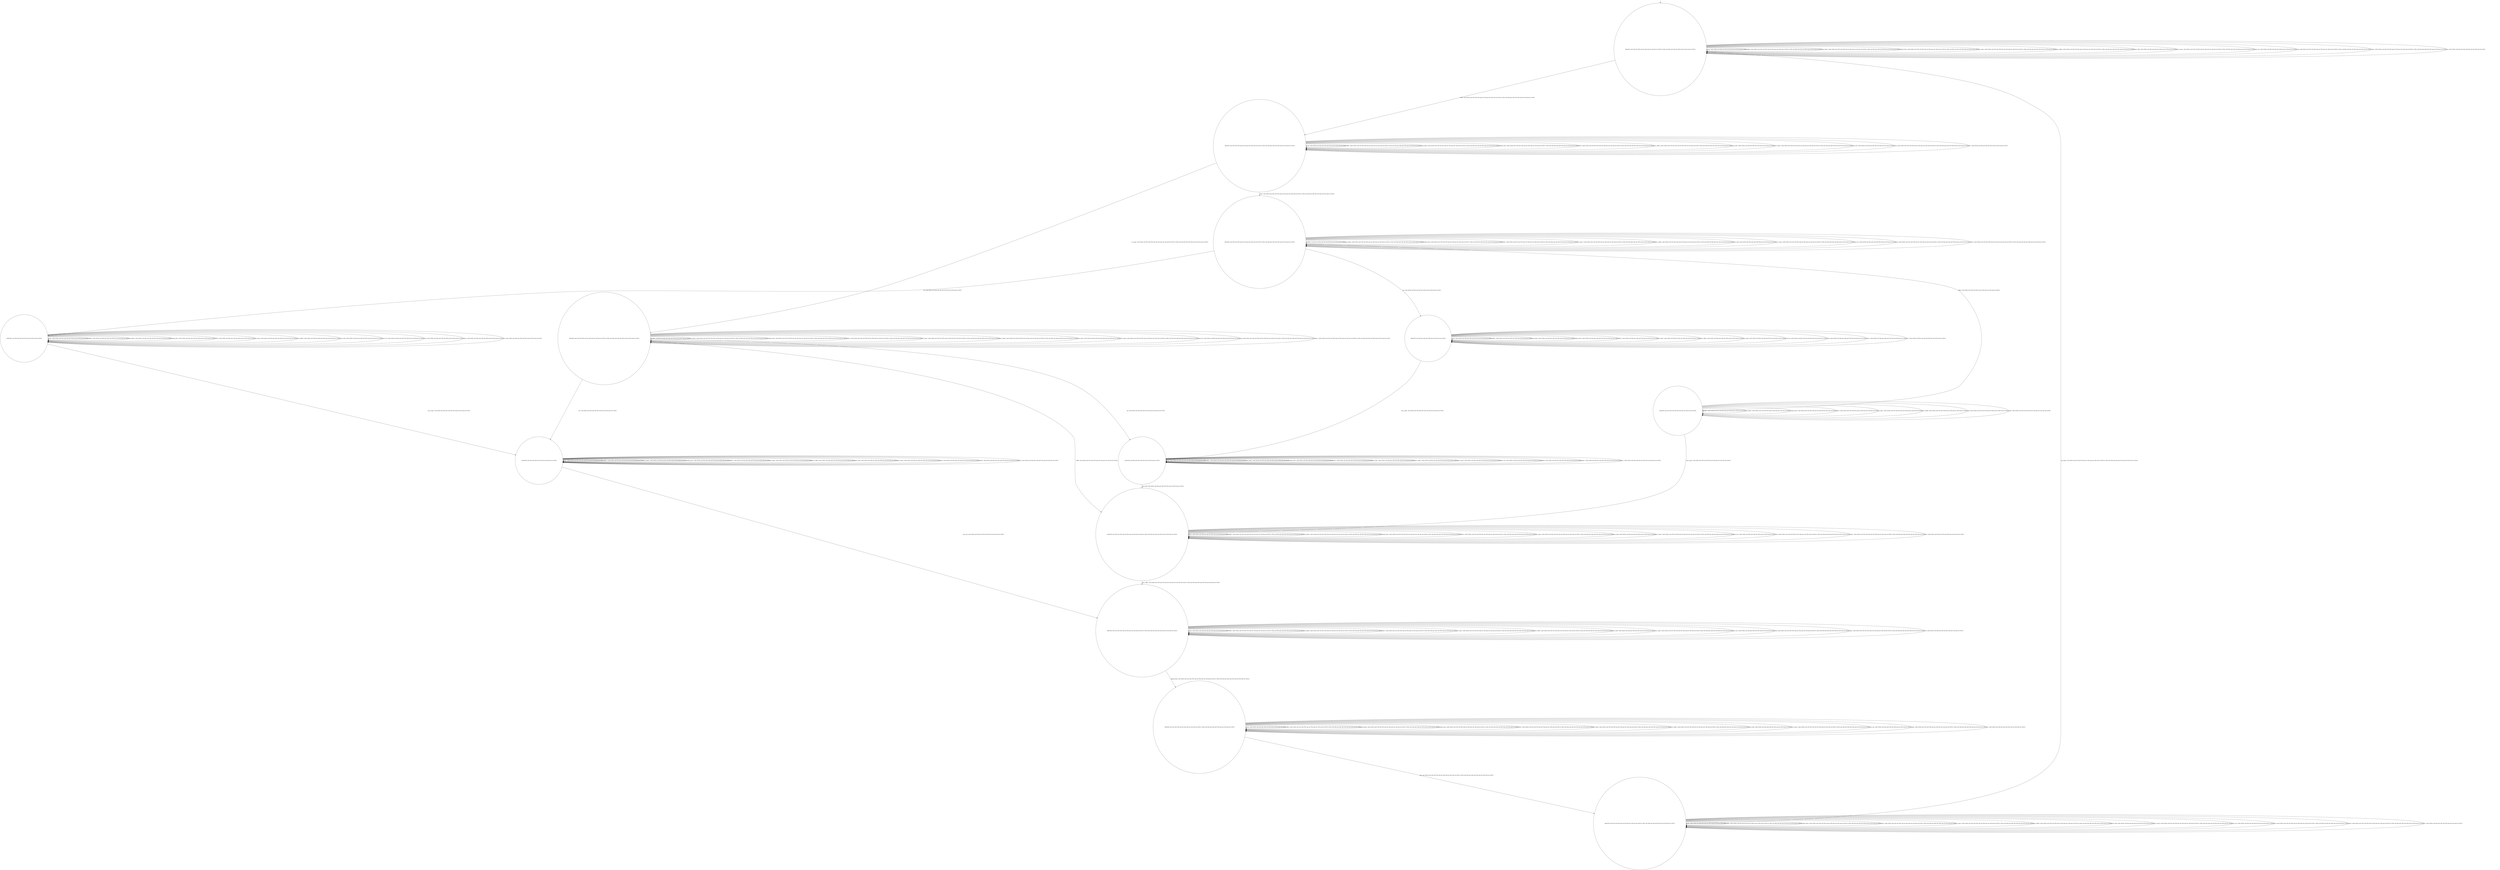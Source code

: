 digraph g {
	edge [lblstyle="above, sloped"];
	s0 [shape="circle" label="0@[((DOL and COF and TON and not TEA and not CAP and not EUR) or (DOL and TEA and CAP and TON and not EUR and not COF))]"];
	s1 [shape="circle" label="1@[((DOL and COF and TON and not TEA and not CAP and not EUR) or (DOL and TEA and CAP and TON and not EUR and not COF))]"];
	s2 [shape="circle" label="2@[((DOL and COF and TON and not TEA and not CAP and not EUR) or (DOL and TEA and CAP and TON and not EUR and not COF))]"];
	s3 [shape="circle" label="3@[((DOL and COF and TON and not TEA and not CAP and not EUR) or (DOL and TEA and CAP and TON and not EUR and not COF))]"];
	s4 [shape="circle" label="4@[((DOL and COF and TON and not TEA and not CAP and not EUR))]"];
	s5 [shape="circle" label="5@[((DOL and COF and TON and not TEA and not CAP and not EUR) or (DOL and TEA and CAP and TON and not EUR and not COF))]"];
	s6 [shape="circle" label="6@[((DOL and COF and TON and not TEA and not CAP and not EUR) or (DOL and TEA and CAP and TON and not EUR and not COF))]"];
	s7 [shape="circle" label="7@[((DOL and COF and TON and not TEA and not CAP and not EUR) or (DOL and TEA and CAP and TON and not EUR and not COF))]"];
	s8 [shape="circle" label="8@[((DOL and COF and TON and not TEA and not CAP and not EUR) or (DOL and TEA and CAP and TON and not EUR and not COF))]"];
	s9 [shape="circle" label="9@[((DOL and TEA and CAP and TON and not EUR and not COF))]"];
	s10 [shape="circle" label="10@[((DOL and TEA and CAP and TON and not EUR and not COF))]"];
	s11 [shape="circle" label="11@[((DOL and TEA and CAP and TON and not EUR and not COF))]"];
	s12 [shape="circle" label="12@[((DOL and TEA and CAP and TON and not EUR and not COF))]"];
	s0 -> s0 [label="cap / nok() [((DOL and TEA and CAP and TON and not EUR and not COF))]"];
	s0 -> s0 [label="coffee / nok() [((DOL and COF and TON and not TEA and not CAP and not EUR) or (DOL and TEA and CAP and TON and not EUR and not COF))]"];
	s0 -> s0 [label="cup_taken / nok() [((DOL and COF and TON and not TEA and not CAP and not EUR) or (DOL and TEA and CAP and TON and not EUR and not COF))]"];
	s0 -> s0 [label="display_done / nok() [((DOL and COF and TON and not TEA and not CAP and not EUR) or (DOL and TEA and CAP and TON and not EUR and not COF))]"];
	s0 -> s1 [label="dollar / ok() [((DOL and COF and TON and not TEA and not CAP and not EUR) or (DOL and TEA and CAP and TON and not EUR and not COF))]"];
	s0 -> s0 [label="no_sugar / nok() [((DOL and COF and TON and not TEA and not CAP and not EUR) or (DOL and TEA and CAP and TON and not EUR and not COF))]"];
	s0 -> s0 [label="pour_coffee / nok() [((DOL and COF and TON and not TEA and not CAP and not EUR) or (DOL and TEA and CAP and TON and not EUR and not COF))]"];
	s0 -> s0 [label="pour_milk / nok() [((DOL and TEA and CAP and TON and not EUR and not COF))]"];
	s0 -> s0 [label="pour_sugar / nok() [((DOL and COF and TON and not TEA and not CAP and not EUR) or (DOL and TEA and CAP and TON and not EUR and not COF))]"];
	s0 -> s0 [label="pour_tea / nok() [((DOL and TEA and CAP and TON and not EUR and not COF))]"];
	s0 -> s0 [label="ring / nok() [((DOL and COF and TON and not TEA and not CAP and not EUR) or (DOL and TEA and CAP and TON and not EUR and not COF))]"];
	s0 -> s0 [label="sugar / nok() [((DOL and COF and TON and not TEA and not CAP and not EUR) or (DOL and TEA and CAP and TON and not EUR and not COF))]"];
	s0 -> s0 [label="tea / nok() [((DOL and TEA and CAP and TON and not EUR and not COF))]"];
	s1 -> s1 [label="cap / nok() [((DOL and TEA and CAP and TON and not EUR and not COF))]"];
	s1 -> s1 [label="coffee / nok() [((DOL and COF and TON and not TEA and not CAP and not EUR) or (DOL and TEA and CAP and TON and not EUR and not COF))]"];
	s1 -> s1 [label="cup_taken / nok() [((DOL and COF and TON and not TEA and not CAP and not EUR) or (DOL and TEA and CAP and TON and not EUR and not COF))]"];
	s1 -> s1 [label="display_done / nok() [((DOL and COF and TON and not TEA and not CAP and not EUR) or (DOL and TEA and CAP and TON and not EUR and not COF))]"];
	s1 -> s1 [label="dollar / nok() [((DOL and COF and TON and not TEA and not CAP and not EUR) or (DOL and TEA and CAP and TON and not EUR and not COF))]"];
	s1 -> s2 [label="no_sugar / ok() [((DOL and COF and TON and not TEA and not CAP and not EUR) or (DOL and TEA and CAP and TON and not EUR and not COF))]"];
	s1 -> s1 [label="pour_coffee / nok() [((DOL and COF and TON and not TEA and not CAP and not EUR) or (DOL and TEA and CAP and TON and not EUR and not COF))]"];
	s1 -> s1 [label="pour_milk / nok() [((DOL and TEA and CAP and TON and not EUR and not COF))]"];
	s1 -> s1 [label="pour_sugar / nok() [((DOL and COF and TON and not TEA and not CAP and not EUR) or (DOL and TEA and CAP and TON and not EUR and not COF))]"];
	s1 -> s1 [label="pour_tea / nok() [((DOL and TEA and CAP and TON and not EUR and not COF))]"];
	s1 -> s1 [label="ring / nok() [((DOL and COF and TON and not TEA and not CAP and not EUR) or (DOL and TEA and CAP and TON and not EUR and not COF))]"];
	s1 -> s3 [label="sugar / ok() [((DOL and COF and TON and not TEA and not CAP and not EUR) or (DOL and TEA and CAP and TON and not EUR and not COF))]"];
	s1 -> s1 [label="tea / nok() [((DOL and TEA and CAP and TON and not EUR and not COF))]"];
	s2 -> s11 [label="cap / ok() [((DOL and TEA and CAP and TON and not EUR and not COF))]"];
	s2 -> s2 [label="coffee / Ω [((DOL and TEA and CAP and TON and not EUR and not COF))]"];
	s2 -> s5 [label="coffee / ok() [((DOL and COF and TON and not TEA and not CAP and not EUR))]"];
	s2 -> s2 [label="cup_taken / nok() [((DOL and COF and TON and not TEA and not CAP and not EUR) or (DOL and TEA and CAP and TON and not EUR and not COF))]"];
	s2 -> s2 [label="display_done / nok() [((DOL and COF and TON and not TEA and not CAP and not EUR) or (DOL and TEA and CAP and TON and not EUR and not COF))]"];
	s2 -> s2 [label="dollar / nok() [((DOL and COF and TON and not TEA and not CAP and not EUR) or (DOL and TEA and CAP and TON and not EUR and not COF))]"];
	s2 -> s2 [label="no_sugar / nok() [((DOL and COF and TON and not TEA and not CAP and not EUR) or (DOL and TEA and CAP and TON and not EUR and not COF))]"];
	s2 -> s2 [label="pour_coffee / nok() [((DOL and COF and TON and not TEA and not CAP and not EUR) or (DOL and TEA and CAP and TON and not EUR and not COF))]"];
	s2 -> s2 [label="pour_milk / nok() [((DOL and TEA and CAP and TON and not EUR and not COF))]"];
	s2 -> s2 [label="pour_sugar / nok() [((DOL and COF and TON and not TEA and not CAP and not EUR) or (DOL and TEA and CAP and TON and not EUR and not COF))]"];
	s2 -> s2 [label="pour_tea / nok() [((DOL and TEA and CAP and TON and not EUR and not COF))]"];
	s2 -> s2 [label="ring / nok() [((DOL and COF and TON and not TEA and not CAP and not EUR) or (DOL and TEA and CAP and TON and not EUR and not COF))]"];
	s2 -> s2 [label="sugar / void() [((DOL and COF and TON and not TEA and not CAP and not EUR) or (DOL and TEA and CAP and TON and not EUR and not COF))]"];
	s2 -> s12 [label="tea / ok() [((DOL and TEA and CAP and TON and not EUR and not COF))]"];
	s3 -> s9 [label="cap / ok() [((DOL and TEA and CAP and TON and not EUR and not COF))]"];
	s3 -> s4 [label="coffee / ok() [((DOL and COF and TON and not TEA and not CAP and not EUR))]"];
	s3 -> s3 [label="coffee / Ω [((DOL and TEA and CAP and TON and not EUR and not COF))]"];
	s3 -> s3 [label="cup_taken / nok() [((DOL and COF and TON and not TEA and not CAP and not EUR) or (DOL and TEA and CAP and TON and not EUR and not COF))]"];
	s3 -> s3 [label="display_done / nok() [((DOL and COF and TON and not TEA and not CAP and not EUR) or (DOL and TEA and CAP and TON and not EUR and not COF))]"];
	s3 -> s3 [label="dollar / nok() [((DOL and COF and TON and not TEA and not CAP and not EUR) or (DOL and TEA and CAP and TON and not EUR and not COF))]"];
	s3 -> s3 [label="no_sugar / void() [((DOL and COF and TON and not TEA and not CAP and not EUR) or (DOL and TEA and CAP and TON and not EUR and not COF))]"];
	s3 -> s3 [label="pour_coffee / nok() [((DOL and COF and TON and not TEA and not CAP and not EUR) or (DOL and TEA and CAP and TON and not EUR and not COF))]"];
	s3 -> s3 [label="pour_milk / nok() [((DOL and TEA and CAP and TON and not EUR and not COF))]"];
	s3 -> s3 [label="pour_sugar / nok() [((DOL and COF and TON and not TEA and not CAP and not EUR) or (DOL and TEA and CAP and TON and not EUR and not COF))]"];
	s3 -> s3 [label="pour_tea / nok() [((DOL and TEA and CAP and TON and not EUR and not COF))]"];
	s3 -> s3 [label="ring / nok() [((DOL and COF and TON and not TEA and not CAP and not EUR) or (DOL and TEA and CAP and TON and not EUR and not COF))]"];
	s3 -> s3 [label="sugar / nok() [((DOL and COF and TON and not TEA and not CAP and not EUR) or (DOL and TEA and CAP and TON and not EUR and not COF))]"];
	s3 -> s10 [label="tea / ok() [((DOL and TEA and CAP and TON and not EUR and not COF))]"];
	s4 -> s4 [label="coffee / nok() [((DOL and COF and TON and not TEA and not CAP and not EUR))]"];
	s4 -> s4 [label="cup_taken / nok() [((DOL and COF and TON and not TEA and not CAP and not EUR))]"];
	s4 -> s4 [label="display_done / nok() [((DOL and COF and TON and not TEA and not CAP and not EUR))]"];
	s4 -> s4 [label="dollar / nok() [((DOL and COF and TON and not TEA and not CAP and not EUR))]"];
	s4 -> s4 [label="no_sugar / nok() [((DOL and COF and TON and not TEA and not CAP and not EUR))]"];
	s4 -> s4 [label="pour_coffee / nok() [((DOL and COF and TON and not TEA and not CAP and not EUR))]"];
	s4 -> s5 [label="pour_sugar / ok() [((DOL and COF and TON and not TEA and not CAP and not EUR))]"];
	s4 -> s4 [label="ring / nok() [((DOL and COF and TON and not TEA and not CAP and not EUR))]"];
	s4 -> s4 [label="sugar / nok() [((DOL and COF and TON and not TEA and not CAP and not EUR))]"];
	s5 -> s5 [label="cap / nok() [((DOL and TEA and CAP and TON and not EUR and not COF))]"];
	s5 -> s5 [label="coffee / nok() [((DOL and COF and TON and not TEA and not CAP and not EUR) or (DOL and TEA and CAP and TON and not EUR and not COF))]"];
	s5 -> s5 [label="cup_taken / nok() [((DOL and COF and TON and not TEA and not CAP and not EUR) or (DOL and TEA and CAP and TON and not EUR and not COF))]"];
	s5 -> s5 [label="display_done / nok() [((DOL and COF and TON and not TEA and not CAP and not EUR) or (DOL and TEA and CAP and TON and not EUR and not COF))]"];
	s5 -> s5 [label="dollar / nok() [((DOL and COF and TON and not TEA and not CAP and not EUR) or (DOL and TEA and CAP and TON and not EUR and not COF))]"];
	s5 -> s5 [label="no_sugar / nok() [((DOL and COF and TON and not TEA and not CAP and not EUR) or (DOL and TEA and CAP and TON and not EUR and not COF))]"];
	s5 -> s6 [label="pour_coffee / ok() [((DOL and COF and TON and not TEA and not CAP and not EUR) or (DOL and TEA and CAP and TON and not EUR and not COF))]"];
	s5 -> s5 [label="pour_milk / nok() [((DOL and TEA and CAP and TON and not EUR and not COF))]"];
	s5 -> s5 [label="pour_sugar / nok() [((DOL and COF and TON and not TEA and not CAP and not EUR) or (DOL and TEA and CAP and TON and not EUR and not COF))]"];
	s5 -> s5 [label="pour_tea / nok() [((DOL and TEA and CAP and TON and not EUR and not COF))]"];
	s5 -> s5 [label="ring / nok() [((DOL and COF and TON and not TEA and not CAP and not EUR) or (DOL and TEA and CAP and TON and not EUR and not COF))]"];
	s5 -> s5 [label="sugar / nok() [((DOL and COF and TON and not TEA and not CAP and not EUR) or (DOL and TEA and CAP and TON and not EUR and not COF))]"];
	s5 -> s5 [label="tea / nok() [((DOL and TEA and CAP and TON and not EUR and not COF))]"];
	s6 -> s6 [label="cap / nok() [((DOL and TEA and CAP and TON and not EUR and not COF))]"];
	s6 -> s6 [label="coffee / nok() [((DOL and COF and TON and not TEA and not CAP and not EUR) or (DOL and TEA and CAP and TON and not EUR and not COF))]"];
	s6 -> s6 [label="cup_taken / nok() [((DOL and COF and TON and not TEA and not CAP and not EUR) or (DOL and TEA and CAP and TON and not EUR and not COF))]"];
	s6 -> s7 [label="display_done / ok() [((DOL and COF and TON and not TEA and not CAP and not EUR) or (DOL and TEA and CAP and TON and not EUR and not COF))]"];
	s6 -> s6 [label="dollar / nok() [((DOL and COF and TON and not TEA and not CAP and not EUR) or (DOL and TEA and CAP and TON and not EUR and not COF))]"];
	s6 -> s6 [label="no_sugar / nok() [((DOL and COF and TON and not TEA and not CAP and not EUR) or (DOL and TEA and CAP and TON and not EUR and not COF))]"];
	s6 -> s6 [label="pour_coffee / nok() [((DOL and COF and TON and not TEA and not CAP and not EUR) or (DOL and TEA and CAP and TON and not EUR and not COF))]"];
	s6 -> s6 [label="pour_milk / nok() [((DOL and TEA and CAP and TON and not EUR and not COF))]"];
	s6 -> s6 [label="pour_sugar / nok() [((DOL and COF and TON and not TEA and not CAP and not EUR) or (DOL and TEA and CAP and TON and not EUR and not COF))]"];
	s6 -> s6 [label="pour_tea / nok() [((DOL and TEA and CAP and TON and not EUR and not COF))]"];
	s6 -> s6 [label="ring / nok() [((DOL and COF and TON and not TEA and not CAP and not EUR) or (DOL and TEA and CAP and TON and not EUR and not COF))]"];
	s6 -> s6 [label="sugar / nok() [((DOL and COF and TON and not TEA and not CAP and not EUR) or (DOL and TEA and CAP and TON and not EUR and not COF))]"];
	s6 -> s6 [label="tea / nok() [((DOL and TEA and CAP and TON and not EUR and not COF))]"];
	s7 -> s7 [label="cap / nok() [((DOL and TEA and CAP and TON and not EUR and not COF))]"];
	s7 -> s7 [label="coffee / nok() [((DOL and COF and TON and not TEA and not CAP and not EUR) or (DOL and TEA and CAP and TON and not EUR and not COF))]"];
	s7 -> s7 [label="cup_taken / nok() [((DOL and COF and TON and not TEA and not CAP and not EUR) or (DOL and TEA and CAP and TON and not EUR and not COF))]"];
	s7 -> s7 [label="display_done / nok() [((DOL and COF and TON and not TEA and not CAP and not EUR) or (DOL and TEA and CAP and TON and not EUR and not COF))]"];
	s7 -> s7 [label="dollar / nok() [((DOL and COF and TON and not TEA and not CAP and not EUR) or (DOL and TEA and CAP and TON and not EUR and not COF))]"];
	s7 -> s7 [label="no_sugar / nok() [((DOL and COF and TON and not TEA and not CAP and not EUR) or (DOL and TEA and CAP and TON and not EUR and not COF))]"];
	s7 -> s7 [label="pour_coffee / nok() [((DOL and COF and TON and not TEA and not CAP and not EUR) or (DOL and TEA and CAP and TON and not EUR and not COF))]"];
	s7 -> s7 [label="pour_milk / nok() [((DOL and TEA and CAP and TON and not EUR and not COF))]"];
	s7 -> s7 [label="pour_sugar / nok() [((DOL and COF and TON and not TEA and not CAP and not EUR) or (DOL and TEA and CAP and TON and not EUR and not COF))]"];
	s7 -> s7 [label="pour_tea / nok() [((DOL and TEA and CAP and TON and not EUR and not COF))]"];
	s7 -> s8 [label="ring / ok() [((DOL and COF and TON and not TEA and not CAP and not EUR) or (DOL and TEA and CAP and TON and not EUR and not COF))]"];
	s7 -> s7 [label="sugar / nok() [((DOL and COF and TON and not TEA and not CAP and not EUR) or (DOL and TEA and CAP and TON and not EUR and not COF))]"];
	s7 -> s7 [label="tea / nok() [((DOL and TEA and CAP and TON and not EUR and not COF))]"];
	s8 -> s8 [label="cap / nok() [((DOL and TEA and CAP and TON and not EUR and not COF))]"];
	s8 -> s8 [label="coffee / nok() [((DOL and COF and TON and not TEA and not CAP and not EUR) or (DOL and TEA and CAP and TON and not EUR and not COF))]"];
	s8 -> s0 [label="cup_taken / ok() [((DOL and COF and TON and not TEA and not CAP and not EUR) or (DOL and TEA and CAP and TON and not EUR and not COF))]"];
	s8 -> s8 [label="display_done / nok() [((DOL and COF and TON and not TEA and not CAP and not EUR) or (DOL and TEA and CAP and TON and not EUR and not COF))]"];
	s8 -> s8 [label="dollar / nok() [((DOL and COF and TON and not TEA and not CAP and not EUR) or (DOL and TEA and CAP and TON and not EUR and not COF))]"];
	s8 -> s8 [label="no_sugar / nok() [((DOL and COF and TON and not TEA and not CAP and not EUR) or (DOL and TEA and CAP and TON and not EUR and not COF))]"];
	s8 -> s8 [label="pour_coffee / nok() [((DOL and COF and TON and not TEA and not CAP and not EUR) or (DOL and TEA and CAP and TON and not EUR and not COF))]"];
	s8 -> s8 [label="pour_milk / nok() [((DOL and TEA and CAP and TON and not EUR and not COF))]"];
	s8 -> s8 [label="pour_sugar / nok() [((DOL and COF and TON and not TEA and not CAP and not EUR) or (DOL and TEA and CAP and TON and not EUR and not COF))]"];
	s8 -> s8 [label="pour_tea / nok() [((DOL and TEA and CAP and TON and not EUR and not COF))]"];
	s8 -> s8 [label="ring / nok() [((DOL and COF and TON and not TEA and not CAP and not EUR) or (DOL and TEA and CAP and TON and not EUR and not COF))]"];
	s8 -> s8 [label="sugar / nok() [((DOL and COF and TON and not TEA and not CAP and not EUR) or (DOL and TEA and CAP and TON and not EUR and not COF))]"];
	s8 -> s8 [label="tea / nok() [((DOL and TEA and CAP and TON and not EUR and not COF))]"];
	s9 -> s9 [label="cap / nok() [((DOL and TEA and CAP and TON and not EUR and not COF))]"];
	s9 -> s9 [label="coffee / void() [((DOL and TEA and CAP and TON and not EUR and not COF))]"];
	s9 -> s9 [label="cup_taken / nok() [((DOL and TEA and CAP and TON and not EUR and not COF))]"];
	s9 -> s9 [label="display_done / nok() [((DOL and TEA and CAP and TON and not EUR and not COF))]"];
	s9 -> s9 [label="dollar / nok() [((DOL and TEA and CAP and TON and not EUR and not COF))]"];
	s9 -> s9 [label="no_sugar / nok() [((DOL and TEA and CAP and TON and not EUR and not COF))]"];
	s9 -> s9 [label="pour_coffee / nok() [((DOL and TEA and CAP and TON and not EUR and not COF))]"];
	s9 -> s9 [label="pour_milk / nok() [((DOL and TEA and CAP and TON and not EUR and not COF))]"];
	s9 -> s11 [label="pour_sugar / ok() [((DOL and TEA and CAP and TON and not EUR and not COF))]"];
	s9 -> s9 [label="pour_tea / nok() [((DOL and TEA and CAP and TON and not EUR and not COF))]"];
	s9 -> s9 [label="ring / nok() [((DOL and TEA and CAP and TON and not EUR and not COF))]"];
	s9 -> s9 [label="sugar / nok() [((DOL and TEA and CAP and TON and not EUR and not COF))]"];
	s9 -> s9 [label="tea / void() [((DOL and TEA and CAP and TON and not EUR and not COF))]"];
	s10 -> s10 [label="cap / void() [((DOL and TEA and CAP and TON and not EUR and not COF))]"];
	s10 -> s10 [label="coffee / void() [((DOL and TEA and CAP and TON and not EUR and not COF))]"];
	s10 -> s10 [label="cup_taken / nok() [((DOL and TEA and CAP and TON and not EUR and not COF))]"];
	s10 -> s10 [label="display_done / nok() [((DOL and TEA and CAP and TON and not EUR and not COF))]"];
	s10 -> s10 [label="dollar / nok() [((DOL and TEA and CAP and TON and not EUR and not COF))]"];
	s10 -> s10 [label="no_sugar / nok() [((DOL and TEA and CAP and TON and not EUR and not COF))]"];
	s10 -> s10 [label="pour_coffee / nok() [((DOL and TEA and CAP and TON and not EUR and not COF))]"];
	s10 -> s10 [label="pour_milk / nok() [((DOL and TEA and CAP and TON and not EUR and not COF))]"];
	s10 -> s12 [label="pour_sugar / ok() [((DOL and TEA and CAP and TON and not EUR and not COF))]"];
	s10 -> s10 [label="pour_tea / nok() [((DOL and TEA and CAP and TON and not EUR and not COF))]"];
	s10 -> s10 [label="ring / nok() [((DOL and TEA and CAP and TON and not EUR and not COF))]"];
	s10 -> s10 [label="sugar / nok() [((DOL and TEA and CAP and TON and not EUR and not COF))]"];
	s10 -> s10 [label="tea / nok() [((DOL and TEA and CAP and TON and not EUR and not COF))]"];
	s11 -> s11 [label="cap / nok() [((DOL and TEA and CAP and TON and not EUR and not COF))]"];
	s11 -> s11 [label="coffee / void() [((DOL and TEA and CAP and TON and not EUR and not COF))]"];
	s11 -> s11 [label="cup_taken / nok() [((DOL and TEA and CAP and TON and not EUR and not COF))]"];
	s11 -> s11 [label="display_done / nok() [((DOL and TEA and CAP and TON and not EUR and not COF))]"];
	s11 -> s11 [label="dollar / nok() [((DOL and TEA and CAP and TON and not EUR and not COF))]"];
	s11 -> s11 [label="no_sugar / nok() [((DOL and TEA and CAP and TON and not EUR and not COF))]"];
	s11 -> s11 [label="pour_coffee / nok() [((DOL and TEA and CAP and TON and not EUR and not COF))]"];
	s11 -> s5 [label="pour_milk / ok() [((DOL and TEA and CAP and TON and not EUR and not COF))]"];
	s11 -> s11 [label="pour_sugar / nok() [((DOL and TEA and CAP and TON and not EUR and not COF))]"];
	s11 -> s11 [label="pour_tea / nok() [((DOL and TEA and CAP and TON and not EUR and not COF))]"];
	s11 -> s11 [label="ring / nok() [((DOL and TEA and CAP and TON and not EUR and not COF))]"];
	s11 -> s11 [label="sugar / nok() [((DOL and TEA and CAP and TON and not EUR and not COF))]"];
	s11 -> s11 [label="tea / void() [((DOL and TEA and CAP and TON and not EUR and not COF))]"];
	s12 -> s12 [label="cap / void() [((DOL and TEA and CAP and TON and not EUR and not COF))]"];
	s12 -> s12 [label="coffee / void() [((DOL and TEA and CAP and TON and not EUR and not COF))]"];
	s12 -> s12 [label="cup_taken / nok() [((DOL and TEA and CAP and TON and not EUR and not COF))]"];
	s12 -> s12 [label="display_done / nok() [((DOL and TEA and CAP and TON and not EUR and not COF))]"];
	s12 -> s12 [label="dollar / nok() [((DOL and TEA and CAP and TON and not EUR and not COF))]"];
	s12 -> s12 [label="no_sugar / nok() [((DOL and TEA and CAP and TON and not EUR and not COF))]"];
	s12 -> s12 [label="pour_coffee / nok() [((DOL and TEA and CAP and TON and not EUR and not COF))]"];
	s12 -> s12 [label="pour_milk / nok() [((DOL and TEA and CAP and TON and not EUR and not COF))]"];
	s12 -> s12 [label="pour_sugar / nok() [((DOL and TEA and CAP and TON and not EUR and not COF))]"];
	s12 -> s6 [label="pour_tea / ok() [((DOL and TEA and CAP and TON and not EUR and not COF))]"];
	s12 -> s12 [label="ring / nok() [((DOL and TEA and CAP and TON and not EUR and not COF))]"];
	s12 -> s12 [label="sugar / nok() [((DOL and TEA and CAP and TON and not EUR and not COF))]"];
	s12 -> s12 [label="tea / nok() [((DOL and TEA and CAP and TON and not EUR and not COF))]"];
	__start0 [label="" shape="none" width="0" height="0"];
	__start0 -> s0;
}